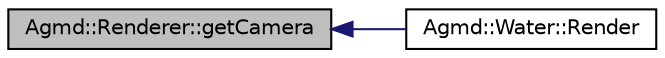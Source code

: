 digraph "Agmd::Renderer::getCamera"
{
  edge [fontname="Helvetica",fontsize="10",labelfontname="Helvetica",labelfontsize="10"];
  node [fontname="Helvetica",fontsize="10",shape=record];
  rankdir="LR";
  Node1 [label="Agmd::Renderer::getCamera",height=0.2,width=0.4,color="black", fillcolor="grey75", style="filled" fontcolor="black"];
  Node1 -> Node2 [dir="back",color="midnightblue",fontsize="10",style="solid",fontname="Helvetica"];
  Node2 [label="Agmd::Water::Render",height=0.2,width=0.4,color="black", fillcolor="white", style="filled",URL="$class_agmd_1_1_water.html#ae7082c0a64de76be28da4c7835e8e73b"];
}
